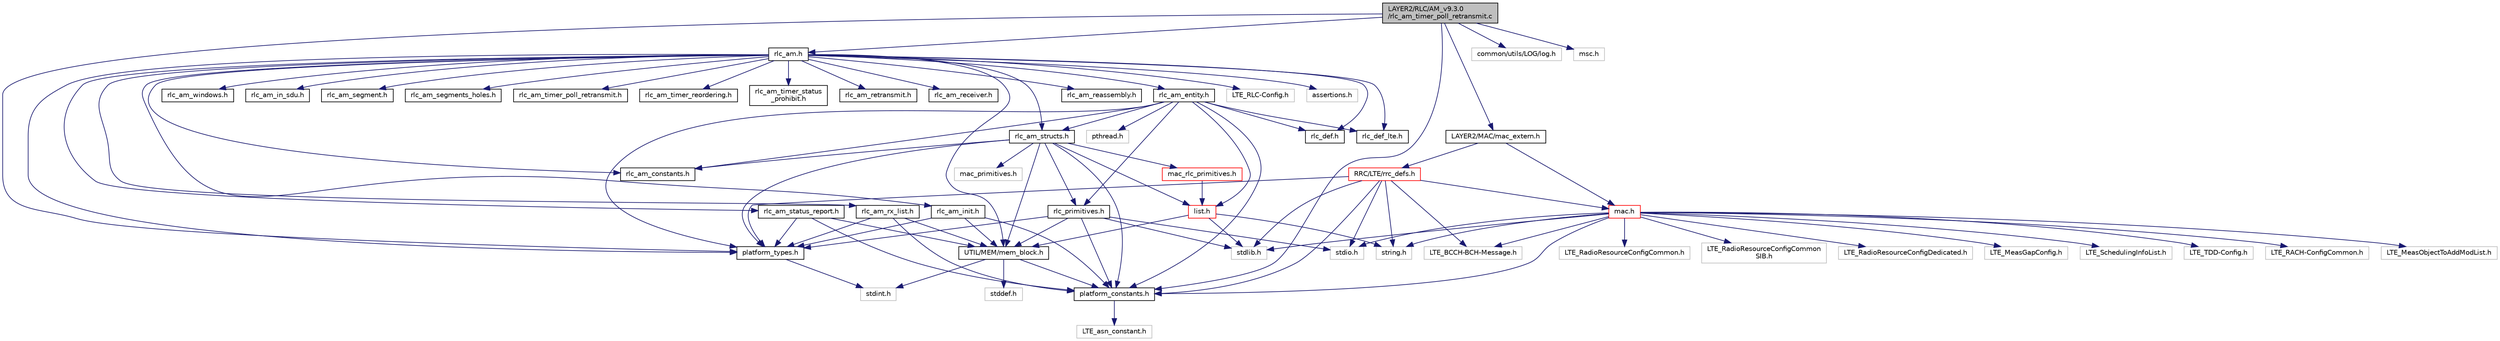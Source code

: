 digraph "LAYER2/RLC/AM_v9.3.0/rlc_am_timer_poll_retransmit.c"
{
 // LATEX_PDF_SIZE
  edge [fontname="Helvetica",fontsize="10",labelfontname="Helvetica",labelfontsize="10"];
  node [fontname="Helvetica",fontsize="10",shape=record];
  Node1 [label="LAYER2/RLC/AM_v9.3.0\l/rlc_am_timer_poll_retransmit.c",height=0.2,width=0.4,color="black", fillcolor="grey75", style="filled", fontcolor="black",tooltip=" "];
  Node1 -> Node2 [color="midnightblue",fontsize="10",style="solid",fontname="Helvetica"];
  Node2 [label="platform_types.h",height=0.2,width=0.4,color="black", fillcolor="white", style="filled",URL="$platform__types_8h.html",tooltip=" "];
  Node2 -> Node3 [color="midnightblue",fontsize="10",style="solid",fontname="Helvetica"];
  Node3 [label="stdint.h",height=0.2,width=0.4,color="grey75", fillcolor="white", style="filled",tooltip=" "];
  Node1 -> Node4 [color="midnightblue",fontsize="10",style="solid",fontname="Helvetica"];
  Node4 [label="platform_constants.h",height=0.2,width=0.4,color="black", fillcolor="white", style="filled",URL="$platform__constants_8h.html",tooltip=" "];
  Node4 -> Node5 [color="midnightblue",fontsize="10",style="solid",fontname="Helvetica"];
  Node5 [label="LTE_asn_constant.h",height=0.2,width=0.4,color="grey75", fillcolor="white", style="filled",tooltip=" "];
  Node1 -> Node6 [color="midnightblue",fontsize="10",style="solid",fontname="Helvetica"];
  Node6 [label="rlc_am.h",height=0.2,width=0.4,color="black", fillcolor="white", style="filled",URL="$rlc__am_8h.html",tooltip="This file, and only this file must be included by code that interact with RLC AM layer."];
  Node6 -> Node2 [color="midnightblue",fontsize="10",style="solid",fontname="Helvetica"];
  Node6 -> Node7 [color="midnightblue",fontsize="10",style="solid",fontname="Helvetica"];
  Node7 [label="rlc_def.h",height=0.2,width=0.4,color="black", fillcolor="white", style="filled",URL="$rlc__def_8h.html",tooltip="This file contains constants for RLC internal use."];
  Node6 -> Node8 [color="midnightblue",fontsize="10",style="solid",fontname="Helvetica"];
  Node8 [label="rlc_def_lte.h",height=0.2,width=0.4,color="black", fillcolor="white", style="filled",URL="$rlc__def__lte_8h.html",tooltip="This file contains LTE constants for RLC internal use."];
  Node6 -> Node9 [color="midnightblue",fontsize="10",style="solid",fontname="Helvetica"];
  Node9 [label="rlc_am_constants.h",height=0.2,width=0.4,color="black", fillcolor="white", style="filled",URL="$rlc__am__constants_8h.html",tooltip="This file defines constant values used in RLC AM."];
  Node6 -> Node10 [color="midnightblue",fontsize="10",style="solid",fontname="Helvetica"];
  Node10 [label="rlc_am_structs.h",height=0.2,width=0.4,color="black", fillcolor="white", style="filled",URL="$rlc__am__structs_8h.html",tooltip="This file defines structures used inside the RLC AM."];
  Node10 -> Node2 [color="midnightblue",fontsize="10",style="solid",fontname="Helvetica"];
  Node10 -> Node4 [color="midnightblue",fontsize="10",style="solid",fontname="Helvetica"];
  Node10 -> Node11 [color="midnightblue",fontsize="10",style="solid",fontname="Helvetica"];
  Node11 [label="list.h",height=0.2,width=0.4,color="red", fillcolor="white", style="filled",URL="$list_8h.html",tooltip=" "];
  Node11 -> Node13 [color="midnightblue",fontsize="10",style="solid",fontname="Helvetica"];
  Node13 [label="stdlib.h",height=0.2,width=0.4,color="grey75", fillcolor="white", style="filled",tooltip=" "];
  Node11 -> Node15 [color="midnightblue",fontsize="10",style="solid",fontname="Helvetica"];
  Node15 [label="string.h",height=0.2,width=0.4,color="grey75", fillcolor="white", style="filled",tooltip=" "];
  Node11 -> Node16 [color="midnightblue",fontsize="10",style="solid",fontname="Helvetica"];
  Node16 [label="UTIL/MEM/mem_block.h",height=0.2,width=0.4,color="black", fillcolor="white", style="filled",URL="$mem__block_8h.html",tooltip=" "];
  Node16 -> Node3 [color="midnightblue",fontsize="10",style="solid",fontname="Helvetica"];
  Node16 -> Node17 [color="midnightblue",fontsize="10",style="solid",fontname="Helvetica"];
  Node17 [label="stddef.h",height=0.2,width=0.4,color="grey75", fillcolor="white", style="filled",tooltip=" "];
  Node16 -> Node4 [color="midnightblue",fontsize="10",style="solid",fontname="Helvetica"];
  Node10 -> Node16 [color="midnightblue",fontsize="10",style="solid",fontname="Helvetica"];
  Node10 -> Node9 [color="midnightblue",fontsize="10",style="solid",fontname="Helvetica"];
  Node10 -> Node18 [color="midnightblue",fontsize="10",style="solid",fontname="Helvetica"];
  Node18 [label="mac_rlc_primitives.h",height=0.2,width=0.4,color="red", fillcolor="white", style="filled",URL="$mac__rlc__primitives_8h.html",tooltip=" "];
  Node18 -> Node11 [color="midnightblue",fontsize="10",style="solid",fontname="Helvetica"];
  Node10 -> Node20 [color="midnightblue",fontsize="10",style="solid",fontname="Helvetica"];
  Node20 [label="mac_primitives.h",height=0.2,width=0.4,color="grey75", fillcolor="white", style="filled",tooltip=" "];
  Node10 -> Node21 [color="midnightblue",fontsize="10",style="solid",fontname="Helvetica"];
  Node21 [label="rlc_primitives.h",height=0.2,width=0.4,color="black", fillcolor="white", style="filled",URL="$rlc__primitives_8h.html",tooltip="This file contains constants definition for RLC primitives."];
  Node21 -> Node22 [color="midnightblue",fontsize="10",style="solid",fontname="Helvetica"];
  Node22 [label="stdio.h",height=0.2,width=0.4,color="grey75", fillcolor="white", style="filled",tooltip=" "];
  Node21 -> Node13 [color="midnightblue",fontsize="10",style="solid",fontname="Helvetica"];
  Node21 -> Node2 [color="midnightblue",fontsize="10",style="solid",fontname="Helvetica"];
  Node21 -> Node4 [color="midnightblue",fontsize="10",style="solid",fontname="Helvetica"];
  Node21 -> Node16 [color="midnightblue",fontsize="10",style="solid",fontname="Helvetica"];
  Node6 -> Node23 [color="midnightblue",fontsize="10",style="solid",fontname="Helvetica"];
  Node23 [label="rlc_am_entity.h",height=0.2,width=0.4,color="black", fillcolor="white", style="filled",URL="$rlc__am__entity_8h.html",tooltip="This file defines the RLC AM variables stored in a struct called rlc_am_entity_t."];
  Node23 -> Node24 [color="midnightblue",fontsize="10",style="solid",fontname="Helvetica"];
  Node24 [label="pthread.h",height=0.2,width=0.4,color="grey75", fillcolor="white", style="filled",tooltip=" "];
  Node23 -> Node2 [color="midnightblue",fontsize="10",style="solid",fontname="Helvetica"];
  Node23 -> Node4 [color="midnightblue",fontsize="10",style="solid",fontname="Helvetica"];
  Node23 -> Node11 [color="midnightblue",fontsize="10",style="solid",fontname="Helvetica"];
  Node23 -> Node21 [color="midnightblue",fontsize="10",style="solid",fontname="Helvetica"];
  Node23 -> Node8 [color="midnightblue",fontsize="10",style="solid",fontname="Helvetica"];
  Node23 -> Node7 [color="midnightblue",fontsize="10",style="solid",fontname="Helvetica"];
  Node23 -> Node10 [color="midnightblue",fontsize="10",style="solid",fontname="Helvetica"];
  Node23 -> Node9 [color="midnightblue",fontsize="10",style="solid",fontname="Helvetica"];
  Node6 -> Node25 [color="midnightblue",fontsize="10",style="solid",fontname="Helvetica"];
  Node25 [label="rlc_am_windows.h",height=0.2,width=0.4,color="black", fillcolor="white", style="filled",URL="$rlc__am__windows_8h.html",tooltip="This file defines the prototypes of the functions testing window, based on SN modulo and rx and tx pr..."];
  Node6 -> Node16 [color="midnightblue",fontsize="10",style="solid",fontname="Helvetica"];
  Node6 -> Node26 [color="midnightblue",fontsize="10",style="solid",fontname="Helvetica"];
  Node26 [label="rlc_am_in_sdu.h",height=0.2,width=0.4,color="black", fillcolor="white", style="filled",URL="$rlc__am__in__sdu_8h.html",tooltip="This file defines the prototypes of the utility functions manipulating the incoming SDU buffer."];
  Node6 -> Node27 [color="midnightblue",fontsize="10",style="solid",fontname="Helvetica"];
  Node27 [label="rlc_am_segment.h",height=0.2,width=0.4,color="black", fillcolor="white", style="filled",URL="$rlc__am__segment_8h.html",tooltip="This file defines the prototypes of the functions dealing with the segmentation of PDCP SDUs."];
  Node6 -> Node28 [color="midnightblue",fontsize="10",style="solid",fontname="Helvetica"];
  Node28 [label="rlc_am_segments_holes.h",height=0.2,width=0.4,color="black", fillcolor="white", style="filled",URL="$rlc__am__segments__holes_8h.html",tooltip="This file defines the prototypes of the functions dealing with the re-segmentation of RLC PDUs stored..."];
  Node6 -> Node29 [color="midnightblue",fontsize="10",style="solid",fontname="Helvetica"];
  Node29 [label="rlc_am_timer_poll_retransmit.h",height=0.2,width=0.4,color="black", fillcolor="white", style="filled",URL="$rlc__am__timer__poll__retransmit_8h.html",tooltip="This file defines the prototypes of the functions manipulating the t-PollRetransmit timer."];
  Node6 -> Node30 [color="midnightblue",fontsize="10",style="solid",fontname="Helvetica"];
  Node30 [label="rlc_am_timer_reordering.h",height=0.2,width=0.4,color="black", fillcolor="white", style="filled",URL="$rlc__am__timer__reordering_8h.html",tooltip="This file defines the prototypes of the functions manipulating the t-Reordering timer."];
  Node6 -> Node31 [color="midnightblue",fontsize="10",style="solid",fontname="Helvetica"];
  Node31 [label="rlc_am_timer_status\l_prohibit.h",height=0.2,width=0.4,color="black", fillcolor="white", style="filled",URL="$rlc__am__timer__status__prohibit_8h.html",tooltip="This file defines the prototypes of the functions manipulating the t-StatusProhibit timer."];
  Node6 -> Node32 [color="midnightblue",fontsize="10",style="solid",fontname="Helvetica"];
  Node32 [label="rlc_am_retransmit.h",height=0.2,width=0.4,color="black", fillcolor="white", style="filled",URL="$rlc__am__retransmit_8h.html",tooltip="This file defines the prototypes of the functions dealing with the retransmission."];
  Node6 -> Node33 [color="midnightblue",fontsize="10",style="solid",fontname="Helvetica"];
  Node33 [label="rlc_am_receiver.h",height=0.2,width=0.4,color="black", fillcolor="white", style="filled",URL="$rlc__am__receiver_8h.html",tooltip="This file defines the prototypes of the functions dealing with the first stage of the receiving proce..."];
  Node6 -> Node34 [color="midnightblue",fontsize="10",style="solid",fontname="Helvetica"];
  Node34 [label="rlc_am_status_report.h",height=0.2,width=0.4,color="black", fillcolor="white", style="filled",URL="$rlc__am__status__report_8h.html",tooltip="This file defines the prototypes of the functions dealing with the reading/writting of informations f..."];
  Node34 -> Node16 [color="midnightblue",fontsize="10",style="solid",fontname="Helvetica"];
  Node34 -> Node2 [color="midnightblue",fontsize="10",style="solid",fontname="Helvetica"];
  Node34 -> Node4 [color="midnightblue",fontsize="10",style="solid",fontname="Helvetica"];
  Node6 -> Node35 [color="midnightblue",fontsize="10",style="solid",fontname="Helvetica"];
  Node35 [label="rlc_am_rx_list.h",height=0.2,width=0.4,color="black", fillcolor="white", style="filled",URL="$rlc__am__rx__list_8h.html",tooltip="This file defines the prototypes of the functions dealing with a RX list data structure supporting re..."];
  Node35 -> Node16 [color="midnightblue",fontsize="10",style="solid",fontname="Helvetica"];
  Node35 -> Node2 [color="midnightblue",fontsize="10",style="solid",fontname="Helvetica"];
  Node35 -> Node4 [color="midnightblue",fontsize="10",style="solid",fontname="Helvetica"];
  Node6 -> Node36 [color="midnightblue",fontsize="10",style="solid",fontname="Helvetica"];
  Node36 [label="rlc_am_reassembly.h",height=0.2,width=0.4,color="black", fillcolor="white", style="filled",URL="$rlc__am__reassembly_8h.html",tooltip="This file defines the prototypes of the functions dealing with the reassembly of segments."];
  Node6 -> Node37 [color="midnightblue",fontsize="10",style="solid",fontname="Helvetica"];
  Node37 [label="rlc_am_init.h",height=0.2,width=0.4,color="black", fillcolor="white", style="filled",URL="$rlc__am__init_8h.html",tooltip="This file defines the prototypes of the functions initializing a RLC AM protocol instance."];
  Node37 -> Node16 [color="midnightblue",fontsize="10",style="solid",fontname="Helvetica"];
  Node37 -> Node2 [color="midnightblue",fontsize="10",style="solid",fontname="Helvetica"];
  Node37 -> Node4 [color="midnightblue",fontsize="10",style="solid",fontname="Helvetica"];
  Node6 -> Node38 [color="midnightblue",fontsize="10",style="solid",fontname="Helvetica"];
  Node38 [label="LTE_RLC-Config.h",height=0.2,width=0.4,color="grey75", fillcolor="white", style="filled",tooltip=" "];
  Node6 -> Node39 [color="midnightblue",fontsize="10",style="solid",fontname="Helvetica"];
  Node39 [label="assertions.h",height=0.2,width=0.4,color="grey75", fillcolor="white", style="filled",tooltip=" "];
  Node1 -> Node40 [color="midnightblue",fontsize="10",style="solid",fontname="Helvetica"];
  Node40 [label="LAYER2/MAC/mac_extern.h",height=0.2,width=0.4,color="black", fillcolor="white", style="filled",URL="$mac__extern_8h.html",tooltip=" "];
  Node40 -> Node41 [color="midnightblue",fontsize="10",style="solid",fontname="Helvetica"];
  Node41 [label="mac.h",height=0.2,width=0.4,color="red", fillcolor="white", style="filled",URL="$mac_8h.html",tooltip=" "];
  Node41 -> Node22 [color="midnightblue",fontsize="10",style="solid",fontname="Helvetica"];
  Node41 -> Node13 [color="midnightblue",fontsize="10",style="solid",fontname="Helvetica"];
  Node41 -> Node15 [color="midnightblue",fontsize="10",style="solid",fontname="Helvetica"];
  Node41 -> Node4 [color="midnightblue",fontsize="10",style="solid",fontname="Helvetica"];
  Node41 -> Node42 [color="midnightblue",fontsize="10",style="solid",fontname="Helvetica"];
  Node42 [label="LTE_BCCH-BCH-Message.h",height=0.2,width=0.4,color="grey75", fillcolor="white", style="filled",tooltip=" "];
  Node41 -> Node43 [color="midnightblue",fontsize="10",style="solid",fontname="Helvetica"];
  Node43 [label="LTE_RadioResourceConfigCommon.h",height=0.2,width=0.4,color="grey75", fillcolor="white", style="filled",tooltip=" "];
  Node41 -> Node44 [color="midnightblue",fontsize="10",style="solid",fontname="Helvetica"];
  Node44 [label="LTE_RadioResourceConfigCommon\lSIB.h",height=0.2,width=0.4,color="grey75", fillcolor="white", style="filled",tooltip=" "];
  Node41 -> Node45 [color="midnightblue",fontsize="10",style="solid",fontname="Helvetica"];
  Node45 [label="LTE_RadioResourceConfigDedicated.h",height=0.2,width=0.4,color="grey75", fillcolor="white", style="filled",tooltip=" "];
  Node41 -> Node46 [color="midnightblue",fontsize="10",style="solid",fontname="Helvetica"];
  Node46 [label="LTE_MeasGapConfig.h",height=0.2,width=0.4,color="grey75", fillcolor="white", style="filled",tooltip=" "];
  Node41 -> Node47 [color="midnightblue",fontsize="10",style="solid",fontname="Helvetica"];
  Node47 [label="LTE_SchedulingInfoList.h",height=0.2,width=0.4,color="grey75", fillcolor="white", style="filled",tooltip=" "];
  Node41 -> Node48 [color="midnightblue",fontsize="10",style="solid",fontname="Helvetica"];
  Node48 [label="LTE_TDD-Config.h",height=0.2,width=0.4,color="grey75", fillcolor="white", style="filled",tooltip=" "];
  Node41 -> Node49 [color="midnightblue",fontsize="10",style="solid",fontname="Helvetica"];
  Node49 [label="LTE_RACH-ConfigCommon.h",height=0.2,width=0.4,color="grey75", fillcolor="white", style="filled",tooltip=" "];
  Node41 -> Node50 [color="midnightblue",fontsize="10",style="solid",fontname="Helvetica"];
  Node50 [label="LTE_MeasObjectToAddModList.h",height=0.2,width=0.4,color="grey75", fillcolor="white", style="filled",tooltip=" "];
  Node40 -> Node69 [color="midnightblue",fontsize="10",style="solid",fontname="Helvetica"];
  Node69 [label="RRC/LTE/rrc_defs.h",height=0.2,width=0.4,color="red", fillcolor="white", style="filled",URL="$rrc__defs_8h.html",tooltip=" "];
  Node69 -> Node22 [color="midnightblue",fontsize="10",style="solid",fontname="Helvetica"];
  Node69 -> Node13 [color="midnightblue",fontsize="10",style="solid",fontname="Helvetica"];
  Node69 -> Node15 [color="midnightblue",fontsize="10",style="solid",fontname="Helvetica"];
  Node69 -> Node4 [color="midnightblue",fontsize="10",style="solid",fontname="Helvetica"];
  Node69 -> Node2 [color="midnightblue",fontsize="10",style="solid",fontname="Helvetica"];
  Node69 -> Node41 [color="midnightblue",fontsize="10",style="solid",fontname="Helvetica"];
  Node69 -> Node42 [color="midnightblue",fontsize="10",style="solid",fontname="Helvetica"];
  Node1 -> Node93 [color="midnightblue",fontsize="10",style="solid",fontname="Helvetica"];
  Node93 [label="common/utils/LOG/log.h",height=0.2,width=0.4,color="grey75", fillcolor="white", style="filled",tooltip=" "];
  Node1 -> Node142 [color="midnightblue",fontsize="10",style="solid",fontname="Helvetica"];
  Node142 [label="msc.h",height=0.2,width=0.4,color="grey75", fillcolor="white", style="filled",tooltip=" "];
}
